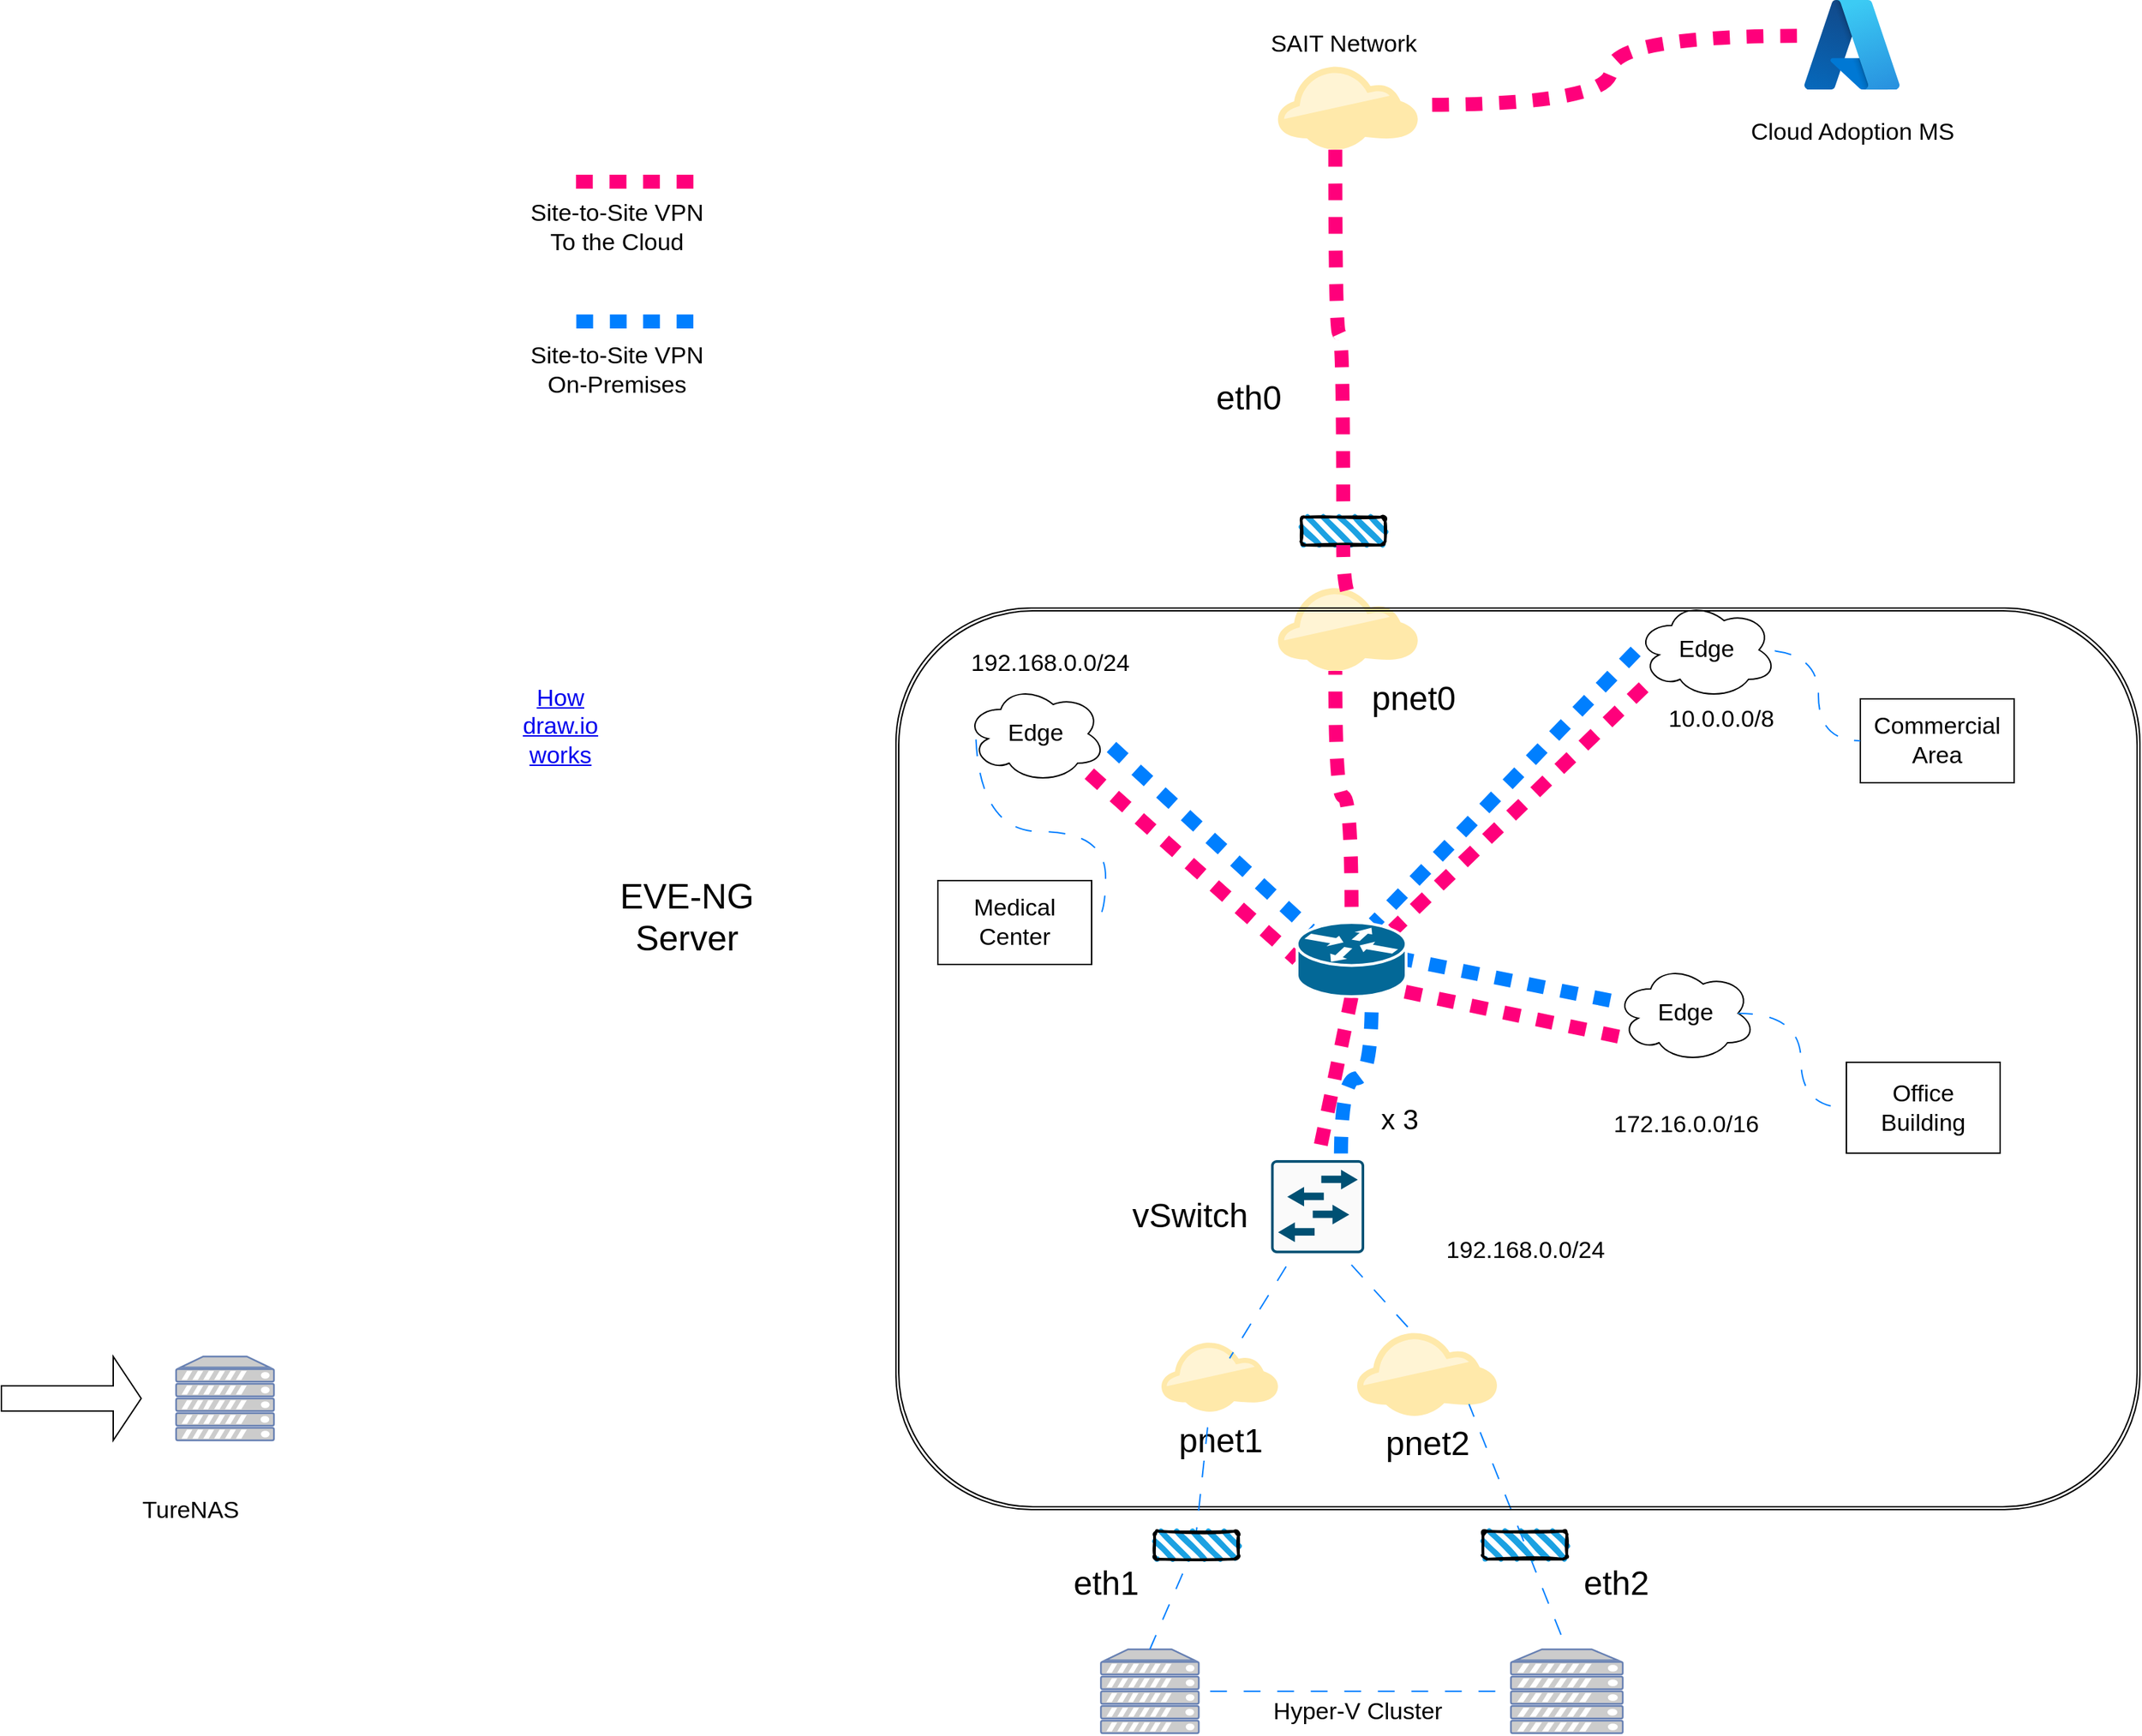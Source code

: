 <mxfile version="24.6.4" type="github">
  <diagram name="Page-1" id="jrThCYsuS3wixjycTsM8">
    <mxGraphModel dx="2759" dy="2338" grid="1" gridSize="10" guides="1" tooltips="1" connect="1" arrows="1" fold="1" page="1" pageScale="1" pageWidth="850" pageHeight="1100" math="0" shadow="0">
      <root>
        <mxCell id="0" />
        <mxCell id="1" parent="0" />
        <mxCell id="6mGawIAPWgqgbx2S7A8o-1" value="&lt;font style=&quot;font-size: 17px;&quot;&gt;Edge&lt;/font&gt;" style="ellipse;shape=cloud;whiteSpace=wrap;html=1;" parent="1" vertex="1">
          <mxGeometry x="40" y="190" width="100" height="70" as="geometry" />
        </mxCell>
        <mxCell id="6mGawIAPWgqgbx2S7A8o-2" value="&lt;span style=&quot;font-size: 17px;&quot;&gt;Edge&lt;/span&gt;" style="ellipse;shape=cloud;whiteSpace=wrap;html=1;" parent="1" vertex="1">
          <mxGeometry x="505" y="390" width="100" height="70" as="geometry" />
        </mxCell>
        <mxCell id="6mGawIAPWgqgbx2S7A8o-3" value="&lt;font style=&quot;font-size: 17px;&quot;&gt;Edge&lt;/font&gt;" style="ellipse;shape=cloud;whiteSpace=wrap;html=1;" parent="1" vertex="1">
          <mxGeometry x="520" y="130" width="100" height="70" as="geometry" />
        </mxCell>
        <mxCell id="6mGawIAPWgqgbx2S7A8o-6" value="" style="endArrow=none;html=1;rounded=0;strokeColor=#007FFF;edgeStyle=orthogonalEdgeStyle;curved=1;dashed=1;dashPattern=12 12;entryX=0.07;entryY=0.4;entryDx=0;entryDy=0;entryPerimeter=0;flowAnimation=1;exitX=1;exitY=0.5;exitDx=0;exitDy=0;" parent="1" source="6mGawIAPWgqgbx2S7A8o-8" target="6mGawIAPWgqgbx2S7A8o-1" edge="1">
          <mxGeometry width="50" height="50" relative="1" as="geometry">
            <mxPoint x="80" y="240" as="sourcePoint" />
            <mxPoint x="450" y="330" as="targetPoint" />
          </mxGeometry>
        </mxCell>
        <mxCell id="6mGawIAPWgqgbx2S7A8o-7" value="&lt;font style=&quot;font-size: 17px;&quot;&gt;Office Building&lt;/font&gt;" style="rounded=0;whiteSpace=wrap;html=1;fontFamily=Helvetica;fontSize=11;fontColor=default;labelBackgroundColor=default;" parent="1" vertex="1">
          <mxGeometry x="670" y="460" width="110" height="65" as="geometry" />
        </mxCell>
        <mxCell id="6mGawIAPWgqgbx2S7A8o-8" value="&lt;font style=&quot;font-size: 17px;&quot;&gt;Medical Center&lt;/font&gt;" style="rounded=0;whiteSpace=wrap;html=1;fontFamily=Helvetica;fontSize=11;fontColor=default;labelBackgroundColor=default;" parent="1" vertex="1">
          <mxGeometry x="20" y="330" width="110" height="60" as="geometry" />
        </mxCell>
        <mxCell id="6mGawIAPWgqgbx2S7A8o-9" value="&lt;font style=&quot;font-size: 17px;&quot;&gt;Commercial Area&lt;/font&gt;" style="rounded=0;whiteSpace=wrap;html=1;fontFamily=Helvetica;fontSize=11;fontColor=default;labelBackgroundColor=default;" parent="1" vertex="1">
          <mxGeometry x="680" y="200" width="110" height="60" as="geometry" />
        </mxCell>
        <mxCell id="6mGawIAPWgqgbx2S7A8o-10" value="" style="endArrow=none;html=1;rounded=0;dashed=1;dashPattern=12 12;strokeColor=#007FFF;align=center;verticalAlign=middle;fontFamily=Helvetica;fontSize=11;fontColor=default;labelBackgroundColor=default;edgeStyle=orthogonalEdgeStyle;flowAnimation=1;curved=1;entryX=0;entryY=0.5;entryDx=0;entryDy=0;exitX=0.875;exitY=0.5;exitDx=0;exitDy=0;exitPerimeter=0;" parent="1" source="6mGawIAPWgqgbx2S7A8o-3" target="6mGawIAPWgqgbx2S7A8o-9" edge="1">
          <mxGeometry width="50" height="50" relative="1" as="geometry">
            <mxPoint x="400" y="380" as="sourcePoint" />
            <mxPoint x="450" y="330" as="targetPoint" />
          </mxGeometry>
        </mxCell>
        <mxCell id="6mGawIAPWgqgbx2S7A8o-12" value="" style="endArrow=none;html=1;rounded=0;dashed=1;dashPattern=12 12;strokeColor=#007FFF;align=center;verticalAlign=middle;fontFamily=Helvetica;fontSize=11;fontColor=default;labelBackgroundColor=default;edgeStyle=orthogonalEdgeStyle;flowAnimation=1;curved=1;exitX=0;exitY=0.5;exitDx=0;exitDy=0;entryX=0.875;entryY=0.5;entryDx=0;entryDy=0;entryPerimeter=0;" parent="1" source="6mGawIAPWgqgbx2S7A8o-7" target="6mGawIAPWgqgbx2S7A8o-2" edge="1">
          <mxGeometry width="50" height="50" relative="1" as="geometry">
            <mxPoint x="400" y="380" as="sourcePoint" />
            <mxPoint x="450" y="330" as="targetPoint" />
          </mxGeometry>
        </mxCell>
        <mxCell id="6mGawIAPWgqgbx2S7A8o-13" value="" style="shape=filledEdge;rounded=0;fixDash=1;endArrow=none;strokeWidth=10;fillColor=none;html=1;dashed=1;dashPattern=12 12;strokeColor=#007FFF;align=center;verticalAlign=middle;fontFamily=Helvetica;fontSize=11;fontColor=default;labelBackgroundColor=default;flowAnimation=1;exitX=0.07;exitY=0.4;exitDx=0;exitDy=0;exitPerimeter=0;entryX=0.704;entryY=0.01;entryDx=0;entryDy=0;entryPerimeter=0;" parent="1" source="6mGawIAPWgqgbx2S7A8o-3" edge="1" target="csZzhHP3Tv6w-QQpMZuR-1">
          <mxGeometry width="60" height="40" relative="1" as="geometry">
            <mxPoint x="430" y="410" as="sourcePoint" />
            <mxPoint x="340" y="350" as="targetPoint" />
          </mxGeometry>
        </mxCell>
        <mxCell id="6mGawIAPWgqgbx2S7A8o-14" value="" style="shape=filledEdge;rounded=0;fixDash=1;endArrow=none;strokeWidth=10;fillColor=none;html=1;dashed=1;dashPattern=12 12;strokeColor=#007FFF;align=center;verticalAlign=middle;fontFamily=Helvetica;fontSize=11;fontColor=default;labelBackgroundColor=default;flowAnimation=1;exitX=0.96;exitY=0.526;exitDx=0;exitDy=0;exitPerimeter=0;entryX=0.12;entryY=0.1;entryDx=0;entryDy=0;entryPerimeter=0;" parent="1" source="6mGawIAPWgqgbx2S7A8o-1" target="csZzhHP3Tv6w-QQpMZuR-1" edge="1">
          <mxGeometry width="60" height="40" relative="1" as="geometry">
            <mxPoint x="390" y="370" as="sourcePoint" />
            <mxPoint x="295" y="365" as="targetPoint" />
          </mxGeometry>
        </mxCell>
        <mxCell id="6mGawIAPWgqgbx2S7A8o-15" value="" style="shape=filledEdge;rounded=0;fixDash=1;endArrow=none;strokeWidth=10;fillColor=none;html=1;dashed=1;dashPattern=12 12;strokeColor=#007FFF;align=center;verticalAlign=middle;fontFamily=Helvetica;fontSize=11;fontColor=default;labelBackgroundColor=default;flowAnimation=1;entryX=1;entryY=0.5;entryDx=0;entryDy=0;entryPerimeter=0;exitX=0.07;exitY=0.4;exitDx=0;exitDy=0;exitPerimeter=0;" parent="1" source="6mGawIAPWgqgbx2S7A8o-2" target="csZzhHP3Tv6w-QQpMZuR-1" edge="1">
          <mxGeometry width="60" height="40" relative="1" as="geometry">
            <mxPoint x="390" y="370" as="sourcePoint" />
            <mxPoint x="357.5" y="380" as="targetPoint" />
          </mxGeometry>
        </mxCell>
        <mxCell id="6mGawIAPWgqgbx2S7A8o-16" value="" style="curved=1;rounded=0;fixDash=1;endArrow=none;strokeWidth=10;fillColor=none;edgeStyle=orthogonalEdgeStyle;html=1;strokeColor=#ff007b;align=center;verticalAlign=middle;fontFamily=Helvetica;fontSize=11;fontColor=default;labelBackgroundColor=default;flowAnimation=1;exitX=0.5;exitY=0;exitDx=0;exitDy=0;exitPerimeter=0;dashed=1;dashPattern=12 12;entryX=0.41;entryY=1;entryDx=0;entryDy=0;entryPerimeter=0;" parent="1" source="csZzhHP3Tv6w-QQpMZuR-1" target="csZzhHP3Tv6w-QQpMZuR-7" edge="1">
          <mxGeometry width="60" height="40" relative="1" as="geometry">
            <mxPoint x="310" y="356" as="sourcePoint" />
            <mxPoint x="290" y="180" as="targetPoint" />
          </mxGeometry>
        </mxCell>
        <mxCell id="6mGawIAPWgqgbx2S7A8o-17" value="" style="image;aspect=fixed;html=1;points=[];align=center;fontSize=12;image=img/lib/azure2/other/Azure_A.svg;fontFamily=Helvetica;fontColor=default;labelBackgroundColor=default;" parent="1" vertex="1">
          <mxGeometry x="640" y="-300" width="68" height="64.12" as="geometry" />
        </mxCell>
        <mxCell id="6mGawIAPWgqgbx2S7A8o-23" value="&lt;font style=&quot;font-size: 24px;&quot;&gt;pnet1&lt;/font&gt;" style="points=[[0,0.64,0],[0.2,0.15,0],[0.4,0.01,0],[0.79,0.25,0],[1,0.65,0],[0.8,0.86,0],[0.41,1,0],[0.16,0.86,0]];verticalLabelPosition=bottom;sketch=0;html=1;verticalAlign=top;aspect=fixed;align=center;pointerEvents=1;shape=mxgraph.cisco19.cloud2;fillColor=#FFE9AA;strokeColor=none;fontFamily=Helvetica;fontSize=11;fontColor=default;labelBackgroundColor=default;" parent="1" vertex="1">
          <mxGeometry x="180.01" y="660" width="83.33" height="50" as="geometry" />
        </mxCell>
        <mxCell id="6mGawIAPWgqgbx2S7A8o-25" value="" style="fontColor=#0066CC;verticalAlign=top;verticalLabelPosition=bottom;labelPosition=center;align=center;html=1;outlineConnect=0;fillColor=#CCCCCC;strokeColor=#6881B3;gradientColor=none;gradientDirection=north;strokeWidth=2;shape=mxgraph.networks.server;fontFamily=Helvetica;fontSize=11;labelBackgroundColor=default;" parent="1" vertex="1">
          <mxGeometry x="136.67" y="880" width="70" height="60" as="geometry" />
        </mxCell>
        <mxCell id="6mGawIAPWgqgbx2S7A8o-27" value="&lt;font style=&quot;font-size: 17px;&quot;&gt;Hyper-V Cluster&lt;/font&gt;" style="text;html=1;align=center;verticalAlign=middle;resizable=0;points=[];autosize=1;strokeColor=none;fillColor=none;fontFamily=Helvetica;fontSize=11;fontColor=default;labelBackgroundColor=default;" parent="1" vertex="1">
          <mxGeometry x="250" y="910" width="140" height="30" as="geometry" />
        </mxCell>
        <mxCell id="6mGawIAPWgqgbx2S7A8o-28" value="&lt;font style=&quot;font-size: 17px;&quot;&gt;SAIT Network&lt;/font&gt;" style="text;html=1;align=center;verticalAlign=middle;resizable=0;points=[];autosize=1;strokeColor=none;fillColor=none;fontFamily=Helvetica;fontSize=11;fontColor=default;labelBackgroundColor=default;" parent="1" vertex="1">
          <mxGeometry x="245.02" y="-282.94" width="130" height="30" as="geometry" />
        </mxCell>
        <mxCell id="6mGawIAPWgqgbx2S7A8o-32" value="" style="fontColor=#0066CC;verticalAlign=top;verticalLabelPosition=bottom;labelPosition=center;align=center;html=1;outlineConnect=0;fillColor=#CCCCCC;strokeColor=#6881B3;gradientColor=none;gradientDirection=north;strokeWidth=2;shape=mxgraph.networks.server;fontFamily=Helvetica;fontSize=11;labelBackgroundColor=default;" parent="1" vertex="1">
          <mxGeometry x="430" y="880" width="80" height="60" as="geometry" />
        </mxCell>
        <mxCell id="6mGawIAPWgqgbx2S7A8o-33" value="&lt;font style=&quot;font-size: 17px;&quot;&gt;Cloud Adoption MS&lt;/font&gt;" style="text;html=1;align=center;verticalAlign=middle;resizable=0;points=[];autosize=1;strokeColor=none;fillColor=none;fontFamily=Helvetica;fontSize=11;fontColor=default;labelBackgroundColor=default;" parent="1" vertex="1">
          <mxGeometry x="589" y="-220" width="170" height="30" as="geometry" />
        </mxCell>
        <mxCell id="1L5787LJu1XgPHwTJM3e-3" value="" style="rounded=1;whiteSpace=wrap;html=1;strokeWidth=2;fillWeight=4;hachureGap=8;hachureAngle=45;fillColor=#1ba1e2;sketch=1;" parent="1" vertex="1">
          <mxGeometry x="280.02" y="70" width="60" height="20" as="geometry" />
        </mxCell>
        <mxCell id="1L5787LJu1XgPHwTJM3e-4" value="&lt;font style=&quot;font-size: 24px;&quot;&gt;eth0&lt;/font&gt;" style="text;html=1;align=center;verticalAlign=middle;resizable=0;points=[];autosize=1;strokeColor=none;fillColor=none;" parent="1" vertex="1">
          <mxGeometry x="206.67" y="-35" width="70" height="40" as="geometry" />
        </mxCell>
        <mxCell id="1L5787LJu1XgPHwTJM3e-5" value="" style="shape=filledEdge;rounded=0;fixDash=1;endArrow=none;strokeWidth=10;fillColor=none;html=1;dashed=1;dashPattern=12 12;strokeColor=#007FFF;align=center;verticalAlign=middle;fontFamily=Helvetica;fontSize=11;fontColor=default;labelBackgroundColor=default;flowAnimation=1;entryX=0.75;entryY=0;entryDx=0;entryDy=0;entryPerimeter=0;edgeStyle=orthogonalEdgeStyle;elbow=vertical;curved=1;exitX=0.685;exitY=0.998;exitDx=0;exitDy=0;exitPerimeter=0;" parent="1" source="csZzhHP3Tv6w-QQpMZuR-1" target="1L5787LJu1XgPHwTJM3e-10" edge="1">
          <mxGeometry width="60" height="40" relative="1" as="geometry">
            <mxPoint x="325" y="407" as="sourcePoint" />
            <mxPoint x="271.67" y="546" as="targetPoint" />
          </mxGeometry>
        </mxCell>
        <mxCell id="1L5787LJu1XgPHwTJM3e-10" value="" style="sketch=0;points=[[0.015,0.015,0],[0.985,0.015,0],[0.985,0.985,0],[0.015,0.985,0],[0.25,0,0],[0.5,0,0],[0.75,0,0],[1,0.25,0],[1,0.5,0],[1,0.75,0],[0.75,1,0],[0.5,1,0],[0.25,1,0],[0,0.75,0],[0,0.5,0],[0,0.25,0]];verticalLabelPosition=bottom;html=1;verticalAlign=top;aspect=fixed;align=center;pointerEvents=1;shape=mxgraph.cisco19.rect;prIcon=l2_switch;fillColor=#FAFAFA;strokeColor=#005073;" parent="1" vertex="1">
          <mxGeometry x="258.4" y="530" width="66.62" height="66.62" as="geometry" />
        </mxCell>
        <mxCell id="1L5787LJu1XgPHwTJM3e-15" value="" style="endArrow=none;html=1;rounded=0;exitX=0;exitY=0.5;exitDx=0;exitDy=0;exitPerimeter=0;entryX=1;entryY=0.5;entryDx=0;entryDy=0;entryPerimeter=0;strokeColor=#007FFF;dashed=1;flowAnimation=1;dashPattern=12 12;strokeWidth=1;shadow=0;" parent="1" source="6mGawIAPWgqgbx2S7A8o-32" target="6mGawIAPWgqgbx2S7A8o-25" edge="1">
          <mxGeometry width="50" height="50" relative="1" as="geometry">
            <mxPoint x="309" y="787" as="sourcePoint" />
            <mxPoint x="265" y="820" as="targetPoint" />
          </mxGeometry>
        </mxCell>
        <mxCell id="1L5787LJu1XgPHwTJM3e-19" value="" style="points=[[0,0.64,0],[0.2,0.15,0],[0.4,0.01,0],[0.79,0.25,0],[1,0.65,0],[0.8,0.86,0],[0.41,1,0],[0.16,0.86,0]];verticalLabelPosition=bottom;sketch=0;html=1;verticalAlign=top;aspect=fixed;align=center;pointerEvents=1;shape=mxgraph.cisco19.cloud2;fillColor=#FFE9AA;strokeColor=none;" parent="1" vertex="1">
          <mxGeometry x="263.34" y="-252.94" width="100" height="60" as="geometry" />
        </mxCell>
        <mxCell id="1L5787LJu1XgPHwTJM3e-21" value="" style="shape=filledEdge;curved=1;rounded=0;fixDash=1;endArrow=none;strokeWidth=10;fillColor=none;edgeStyle=orthogonalEdgeStyle;html=1;dashed=1;dashPattern=12 12;strokeColor=#ff007b;align=center;verticalAlign=middle;fontFamily=Helvetica;fontSize=11;fontColor=default;labelBackgroundColor=default;flowAnimation=1;exitX=0.5;exitY=0;exitDx=0;exitDy=0;entryX=0.41;entryY=1;entryDx=0;entryDy=0;entryPerimeter=0;" parent="1" source="1L5787LJu1XgPHwTJM3e-3" target="1L5787LJu1XgPHwTJM3e-19" edge="1">
          <mxGeometry width="60" height="40" relative="1" as="geometry">
            <mxPoint x="320" y="366" as="sourcePoint" />
            <mxPoint x="320" y="40" as="targetPoint" />
          </mxGeometry>
        </mxCell>
        <mxCell id="1L5787LJu1XgPHwTJM3e-22" value="" style="shape=filledEdge;curved=1;rounded=0;fixDash=1;endArrow=none;strokeWidth=10;fillColor=none;edgeStyle=orthogonalEdgeStyle;html=1;dashed=1;dashPattern=12 12;strokeColor=#ff007b;align=center;verticalAlign=middle;fontFamily=Helvetica;fontSize=11;fontColor=default;labelBackgroundColor=default;flowAnimation=1;exitX=0.99;exitY=0.467;exitDx=0;exitDy=0;entryX=-0.02;entryY=0.4;entryDx=0;entryDy=0;entryPerimeter=0;exitPerimeter=0;" parent="1" source="1L5787LJu1XgPHwTJM3e-19" target="6mGawIAPWgqgbx2S7A8o-17" edge="1">
          <mxGeometry width="60" height="40" relative="1" as="geometry">
            <mxPoint x="305" y="20" as="sourcePoint" />
            <mxPoint x="296" y="-175" as="targetPoint" />
          </mxGeometry>
        </mxCell>
        <mxCell id="1L5787LJu1XgPHwTJM3e-24" value="" style="shape=filledEdge;curved=1;rounded=0;fixDash=1;endArrow=none;strokeWidth=10;fillColor=none;edgeStyle=orthogonalEdgeStyle;html=1;dashed=1;dashPattern=12 12;strokeColor=#ff007b;align=center;verticalAlign=middle;fontFamily=Helvetica;fontSize=11;fontColor=default;labelBackgroundColor=default;flowAnimation=1;" parent="1" edge="1">
          <mxGeometry width="60" height="40" relative="1" as="geometry">
            <mxPoint x="-250" y="-170" as="sourcePoint" />
            <mxPoint x="-150" y="-170" as="targetPoint" />
          </mxGeometry>
        </mxCell>
        <mxCell id="1L5787LJu1XgPHwTJM3e-25" value="&lt;font style=&quot;font-size: 17px;&quot;&gt;Site-to-Site VPN&lt;br&gt;To the Cloud&lt;/font&gt;" style="text;html=1;align=center;verticalAlign=middle;resizable=0;points=[];autosize=1;strokeColor=none;fillColor=none;" parent="1" vertex="1">
          <mxGeometry x="-285" y="-162" width="150" height="50" as="geometry" />
        </mxCell>
        <mxCell id="1L5787LJu1XgPHwTJM3e-26" value="" style="shape=filledEdge;rounded=0;fixDash=1;endArrow=none;strokeWidth=10;fillColor=none;edgeStyle=entityRelationEdgeStyle;html=1;dashed=1;dashPattern=12 12;strokeColor=#007FFF;align=center;verticalAlign=middle;fontFamily=Helvetica;fontSize=11;fontColor=default;labelBackgroundColor=default;flowAnimation=1;curved=1;" parent="1" edge="1">
          <mxGeometry width="60" height="40" relative="1" as="geometry">
            <mxPoint x="-250" y="-70" as="sourcePoint" />
            <mxPoint x="-150" y="-70" as="targetPoint" />
            <Array as="points">
              <mxPoint x="200" y="220" />
            </Array>
          </mxGeometry>
        </mxCell>
        <mxCell id="1L5787LJu1XgPHwTJM3e-27" value="&lt;font style=&quot;font-size: 17px;&quot;&gt;Site-to-Site VPN&lt;/font&gt;&lt;div&gt;&lt;font style=&quot;font-size: 17px;&quot;&gt;On-Premises&lt;/font&gt;&lt;/div&gt;" style="text;html=1;align=center;verticalAlign=middle;resizable=0;points=[];autosize=1;strokeColor=none;fillColor=none;" parent="1" vertex="1">
          <mxGeometry x="-285" y="-60" width="150" height="50" as="geometry" />
        </mxCell>
        <mxCell id="1L5787LJu1XgPHwTJM3e-29" value="" style="shape=filledEdge;rounded=0;fixDash=1;endArrow=none;strokeWidth=10;fillColor=none;html=1;dashed=1;dashPattern=12 12;strokeColor=#ff007b;align=center;verticalAlign=middle;fontFamily=Helvetica;fontSize=11;fontColor=default;labelBackgroundColor=default;flowAnimation=1;entryX=0;entryY=0.5;entryDx=0;entryDy=0;entryPerimeter=0;exitX=0.8;exitY=0.8;exitDx=0;exitDy=0;exitPerimeter=0;" parent="1" source="6mGawIAPWgqgbx2S7A8o-1" target="csZzhHP3Tv6w-QQpMZuR-1" edge="1">
          <mxGeometry width="60" height="40" relative="1" as="geometry">
            <mxPoint x="110" y="430" as="sourcePoint" />
            <mxPoint x="277.0" y="374" as="targetPoint" />
          </mxGeometry>
        </mxCell>
        <mxCell id="1L5787LJu1XgPHwTJM3e-30" value="" style="shape=filledEdge;rounded=0;fixDash=1;endArrow=none;strokeWidth=10;fillColor=none;html=1;dashed=1;dashPattern=12 12;strokeColor=#ff007b;align=center;verticalAlign=middle;fontFamily=Helvetica;fontSize=11;fontColor=default;labelBackgroundColor=default;flowAnimation=1;entryX=0.88;entryY=0.1;entryDx=0;entryDy=0;entryPerimeter=0;exitX=0.13;exitY=0.77;exitDx=0;exitDy=0;exitPerimeter=0;" parent="1" source="6mGawIAPWgqgbx2S7A8o-3" target="csZzhHP3Tv6w-QQpMZuR-1" edge="1">
          <mxGeometry width="60" height="40" relative="1" as="geometry">
            <mxPoint x="130" y="256" as="sourcePoint" />
            <mxPoint x="358" y="365" as="targetPoint" />
          </mxGeometry>
        </mxCell>
        <mxCell id="1L5787LJu1XgPHwTJM3e-31" value="" style="shape=filledEdge;rounded=0;fixDash=1;endArrow=none;strokeWidth=10;fillColor=none;html=1;dashed=1;dashPattern=12 12;strokeColor=#ff007b;align=center;verticalAlign=middle;fontFamily=Helvetica;fontSize=11;fontColor=default;labelBackgroundColor=default;flowAnimation=1;entryX=0.88;entryY=0.9;entryDx=0;entryDy=0;entryPerimeter=0;exitX=0.13;exitY=0.77;exitDx=0;exitDy=0;exitPerimeter=0;" parent="1" source="6mGawIAPWgqgbx2S7A8o-2" target="csZzhHP3Tv6w-QQpMZuR-1" edge="1">
          <mxGeometry width="60" height="40" relative="1" as="geometry">
            <mxPoint x="140" y="266" as="sourcePoint" />
            <mxPoint x="350" y="398" as="targetPoint" />
          </mxGeometry>
        </mxCell>
        <mxCell id="1L5787LJu1XgPHwTJM3e-32" value="" style="shape=filledEdge;rounded=0;fixDash=1;endArrow=none;strokeWidth=10;fillColor=none;html=1;dashed=1;dashPattern=12 12;strokeColor=#ff007b;align=center;verticalAlign=middle;fontFamily=Helvetica;fontSize=11;fontColor=default;labelBackgroundColor=default;flowAnimation=1;exitX=0.5;exitY=0;exitDx=0;exitDy=0;exitPerimeter=0;entryX=0.5;entryY=1;entryDx=0;entryDy=0;entryPerimeter=0;" parent="1" source="1L5787LJu1XgPHwTJM3e-10" target="csZzhHP3Tv6w-QQpMZuR-1" edge="1">
          <mxGeometry width="60" height="40" relative="1" as="geometry">
            <mxPoint x="250" y="450" as="sourcePoint" />
            <mxPoint x="301.0" y="398" as="targetPoint" />
          </mxGeometry>
        </mxCell>
        <mxCell id="1L5787LJu1XgPHwTJM3e-33" value="&lt;font style=&quot;font-size: 17px;&quot;&gt;192.168.0.0/24&lt;/font&gt;" style="text;html=1;align=center;verticalAlign=middle;resizable=0;points=[];autosize=1;strokeColor=none;fillColor=none;" parent="1" vertex="1">
          <mxGeometry x="30" y="160" width="140" height="30" as="geometry" />
        </mxCell>
        <mxCell id="1L5787LJu1XgPHwTJM3e-34" value="&lt;font style=&quot;font-size: 17px;&quot;&gt;172.16.0.0/16&lt;/font&gt;" style="text;html=1;align=center;verticalAlign=middle;resizable=0;points=[];autosize=1;strokeColor=none;fillColor=none;" parent="1" vertex="1">
          <mxGeometry x="490" y="490" width="130" height="30" as="geometry" />
        </mxCell>
        <mxCell id="1L5787LJu1XgPHwTJM3e-35" value="&lt;font style=&quot;font-size: 17px;&quot;&gt;10.0.0.0/8&lt;/font&gt;" style="text;html=1;align=center;verticalAlign=middle;resizable=0;points=[];autosize=1;strokeColor=none;fillColor=none;" parent="1" vertex="1">
          <mxGeometry x="530" y="200" width="100" height="30" as="geometry" />
        </mxCell>
        <mxCell id="1L5787LJu1XgPHwTJM3e-37" value="&lt;font style=&quot;font-size: 17px;&quot;&gt;192.168.0.0/24&lt;/font&gt;" style="text;html=1;align=center;verticalAlign=middle;resizable=0;points=[];autosize=1;strokeColor=none;fillColor=none;" parent="1" vertex="1">
          <mxGeometry x="370" y="580" width="140" height="30" as="geometry" />
        </mxCell>
        <mxCell id="1L5787LJu1XgPHwTJM3e-38" value="&lt;font style=&quot;font-size: 25px;&quot;&gt;EVE-NG&lt;/font&gt;&lt;div style=&quot;font-size: 25px;&quot;&gt;&lt;font style=&quot;font-size: 25px;&quot;&gt;Server&lt;/font&gt;&lt;/div&gt;" style="text;html=1;align=center;verticalAlign=middle;resizable=0;points=[];autosize=1;strokeColor=none;fillColor=none;" parent="1" vertex="1">
          <mxGeometry x="-220" y="320" width="120" height="70" as="geometry" />
        </mxCell>
        <UserObject label="&lt;font style=&quot;font-size: 17px;&quot;&gt;How draw.io works&lt;/font&gt;" link="https://app.diagrams.net/?src=about#HSohal-03%2FDraw.io%2Fmain%2FStarting%2Fstarting.drawio%23{&quot;pageId&quot;%3A&quot;WkjME66y32wmrguLPD_M&quot;}" linkTarget="_blank" id="1L5787LJu1XgPHwTJM3e-41">
          <mxCell style="text;html=1;strokeColor=none;fillColor=none;whiteSpace=wrap;align=center;verticalAlign=middle;fontColor=#0000EE;fontStyle=4;" parent="1" vertex="1">
            <mxGeometry x="-280" y="200" width="60" height="40" as="geometry" />
          </mxCell>
        </UserObject>
        <mxCell id="1L5787LJu1XgPHwTJM3e-43" value="" style="fontColor=#0066CC;verticalAlign=top;verticalLabelPosition=bottom;labelPosition=center;align=center;html=1;outlineConnect=0;fillColor=#CCCCCC;strokeColor=#6881B3;gradientColor=none;gradientDirection=north;strokeWidth=2;shape=mxgraph.networks.server;fontFamily=Helvetica;fontSize=11;labelBackgroundColor=default;" parent="1" vertex="1">
          <mxGeometry x="-525" y="670.5" width="70" height="60" as="geometry" />
        </mxCell>
        <mxCell id="1L5787LJu1XgPHwTJM3e-45" value="&lt;font style=&quot;font-size: 17px;&quot;&gt;TureNAS&lt;/font&gt;" style="text;html=1;align=center;verticalAlign=middle;resizable=0;points=[];autosize=1;strokeColor=none;fillColor=none;" parent="1" vertex="1">
          <mxGeometry x="-560" y="765.5" width="90" height="30" as="geometry" />
        </mxCell>
        <mxCell id="1L5787LJu1XgPHwTJM3e-47" value="&lt;font style=&quot;font-size: 20px;&quot;&gt;x 3&lt;/font&gt;" style="text;html=1;align=center;verticalAlign=middle;resizable=0;points=[];autosize=1;strokeColor=none;fillColor=none;" parent="1" vertex="1">
          <mxGeometry x="325.02" y="480" width="50" height="40" as="geometry" />
        </mxCell>
        <mxCell id="AoQXtGAxu0GQkbMHswNZ-3" value="" style="shape=singleArrow;whiteSpace=wrap;html=1;" parent="1" vertex="1">
          <mxGeometry x="-650" y="670.5" width="100" height="60" as="geometry" />
        </mxCell>
        <mxCell id="csZzhHP3Tv6w-QQpMZuR-1" value="" style="shape=mxgraph.cisco.routers.router;sketch=0;html=1;pointerEvents=1;dashed=0;fillColor=#036897;strokeColor=#ffffff;strokeWidth=2;verticalLabelPosition=bottom;verticalAlign=top;align=center;outlineConnect=0;" vertex="1" parent="1">
          <mxGeometry x="277" y="360" width="78" height="53" as="geometry" />
        </mxCell>
        <mxCell id="csZzhHP3Tv6w-QQpMZuR-7" value="" style="points=[[0,0.64,0],[0.2,0.15,0],[0.4,0.01,0],[0.79,0.25,0],[1,0.65,0],[0.8,0.86,0],[0.41,1,0],[0.16,0.86,0]];verticalLabelPosition=bottom;sketch=0;html=1;verticalAlign=top;aspect=fixed;align=center;pointerEvents=1;shape=mxgraph.cisco19.cloud2;fillColor=#FFE9AA;strokeColor=none;" vertex="1" parent="1">
          <mxGeometry x="263.34" y="120" width="100" height="60" as="geometry" />
        </mxCell>
        <mxCell id="csZzhHP3Tv6w-QQpMZuR-9" value="" style="shape=filledEdge;curved=1;rounded=0;fixDash=1;endArrow=none;strokeWidth=10;fillColor=none;edgeStyle=orthogonalEdgeStyle;html=1;dashed=1;dashPattern=12 12;strokeColor=#ff007b;align=center;verticalAlign=middle;fontFamily=Helvetica;fontSize=11;fontColor=default;labelBackgroundColor=default;flowAnimation=1;entryX=0.5;entryY=1;entryDx=0;entryDy=0;exitX=0.555;exitY=0.179;exitDx=0;exitDy=0;exitPerimeter=0;" edge="1" parent="1" source="csZzhHP3Tv6w-QQpMZuR-7" target="1L5787LJu1XgPHwTJM3e-3">
          <mxGeometry width="60" height="40" relative="1" as="geometry">
            <mxPoint x="360" y="90" as="sourcePoint" />
            <mxPoint x="314" y="-183" as="targetPoint" />
            <Array as="points">
              <mxPoint x="310" y="130" />
            </Array>
          </mxGeometry>
        </mxCell>
        <mxCell id="csZzhHP3Tv6w-QQpMZuR-10" value="&lt;font style=&quot;font-size: 24px;&quot;&gt;pnet0&lt;/font&gt;" style="text;html=1;align=center;verticalAlign=middle;resizable=0;points=[];autosize=1;strokeColor=none;fillColor=none;" vertex="1" parent="1">
          <mxGeometry x="320" y="180" width="80" height="40" as="geometry" />
        </mxCell>
        <mxCell id="csZzhHP3Tv6w-QQpMZuR-14" value="" style="points=[[0,0.64,0],[0.2,0.15,0],[0.4,0.01,0],[0.79,0.25,0],[1,0.65,0],[0.8,0.86,0],[0.41,1,0],[0.16,0.86,0]];verticalLabelPosition=bottom;sketch=0;html=1;verticalAlign=top;aspect=fixed;align=center;pointerEvents=1;shape=mxgraph.cisco19.cloud2;fillColor=#FFE9AA;strokeColor=none;" vertex="1" parent="1">
          <mxGeometry x="320" y="653" width="100" height="60" as="geometry" />
        </mxCell>
        <mxCell id="csZzhHP3Tv6w-QQpMZuR-15" value="&lt;font style=&quot;font-size: 24px;&quot;&gt;pnet2&lt;/font&gt;" style="text;html=1;align=center;verticalAlign=middle;resizable=0;points=[];autosize=1;strokeColor=none;fillColor=none;" vertex="1" parent="1">
          <mxGeometry x="330" y="713" width="80" height="40" as="geometry" />
        </mxCell>
        <mxCell id="csZzhHP3Tv6w-QQpMZuR-17" value="" style="endArrow=none;html=1;rounded=0;exitX=0.5;exitY=0;exitDx=0;exitDy=0;exitPerimeter=0;strokeColor=#007FFF;dashed=1;flowAnimation=1;dashPattern=12 12;strokeWidth=1;shadow=0;entryX=0.8;entryY=0.86;entryDx=0;entryDy=0;entryPerimeter=0;" edge="1" parent="1" source="6mGawIAPWgqgbx2S7A8o-32" target="csZzhHP3Tv6w-QQpMZuR-14">
          <mxGeometry width="50" height="50" relative="1" as="geometry">
            <mxPoint x="395" y="880" as="sourcePoint" />
            <mxPoint x="230" y="780" as="targetPoint" />
          </mxGeometry>
        </mxCell>
        <mxCell id="csZzhHP3Tv6w-QQpMZuR-18" value="" style="endArrow=none;html=1;rounded=0;strokeColor=#007FFF;dashed=1;flowAnimation=1;dashPattern=12 12;strokeWidth=1;shadow=0;entryX=0.5;entryY=0;entryDx=0;entryDy=0;entryPerimeter=0;exitX=0.41;exitY=1;exitDx=0;exitDy=0;exitPerimeter=0;" edge="1" parent="1" source="csZzhHP3Tv6w-QQpMZuR-26" target="6mGawIAPWgqgbx2S7A8o-25">
          <mxGeometry width="50" height="50" relative="1" as="geometry">
            <mxPoint x="380" y="790" as="sourcePoint" />
            <mxPoint x="240" y="790" as="targetPoint" />
          </mxGeometry>
        </mxCell>
        <mxCell id="csZzhHP3Tv6w-QQpMZuR-22" value="" style="endArrow=none;html=1;rounded=0;strokeColor=#007FFF;dashed=1;flowAnimation=1;dashPattern=12 12;strokeWidth=1;shadow=0;entryX=0.584;entryY=0.236;entryDx=0;entryDy=0;entryPerimeter=0;exitX=0.25;exitY=1;exitDx=0;exitDy=0;exitPerimeter=0;" edge="1" parent="1" source="1L5787LJu1XgPHwTJM3e-10" target="6mGawIAPWgqgbx2S7A8o-23">
          <mxGeometry width="50" height="50" relative="1" as="geometry">
            <mxPoint x="224" y="720" as="sourcePoint" />
            <mxPoint x="215" y="850" as="targetPoint" />
          </mxGeometry>
        </mxCell>
        <mxCell id="csZzhHP3Tv6w-QQpMZuR-23" value="" style="endArrow=none;html=1;rounded=0;strokeColor=#007FFF;dashed=1;flowAnimation=1;dashPattern=12 12;strokeWidth=1;shadow=0;entryX=0.4;entryY=0.01;entryDx=0;entryDy=0;entryPerimeter=0;exitX=0.75;exitY=1;exitDx=0;exitDy=0;exitPerimeter=0;" edge="1" parent="1" source="1L5787LJu1XgPHwTJM3e-10" target="csZzhHP3Tv6w-QQpMZuR-14">
          <mxGeometry width="50" height="50" relative="1" as="geometry">
            <mxPoint x="234" y="730" as="sourcePoint" />
            <mxPoint x="225" y="860" as="targetPoint" />
          </mxGeometry>
        </mxCell>
        <mxCell id="csZzhHP3Tv6w-QQpMZuR-24" value="&lt;font style=&quot;font-size: 24px;&quot;&gt;vSwitch&lt;/font&gt;" style="text;html=1;align=center;verticalAlign=middle;resizable=0;points=[];autosize=1;strokeColor=none;fillColor=none;" vertex="1" parent="1">
          <mxGeometry x="145.02" y="550" width="110" height="40" as="geometry" />
        </mxCell>
        <mxCell id="csZzhHP3Tv6w-QQpMZuR-25" value="" style="shape=ext;double=1;rounded=1;whiteSpace=wrap;html=1;fillColor=none;strokeColor=default;glass=1;shadow=0;" vertex="1" parent="1">
          <mxGeometry x="-10" y="135" width="890" height="645" as="geometry" />
        </mxCell>
        <mxCell id="csZzhHP3Tv6w-QQpMZuR-27" value="" style="rounded=1;whiteSpace=wrap;html=1;strokeWidth=2;fillWeight=4;hachureGap=8;hachureAngle=45;fillColor=#1ba1e2;sketch=1;" vertex="1" parent="1">
          <mxGeometry x="410" y="795.5" width="60" height="20" as="geometry" />
        </mxCell>
        <mxCell id="csZzhHP3Tv6w-QQpMZuR-30" value="" style="endArrow=none;html=1;rounded=0;strokeColor=#007FFF;dashed=1;flowAnimation=1;dashPattern=12 12;strokeWidth=1;shadow=0;entryX=0.5;entryY=0;entryDx=0;entryDy=0;entryPerimeter=0;exitX=0.41;exitY=1;exitDx=0;exitDy=0;exitPerimeter=0;" edge="1" parent="1" source="6mGawIAPWgqgbx2S7A8o-23" target="csZzhHP3Tv6w-QQpMZuR-26">
          <mxGeometry width="50" height="50" relative="1" as="geometry">
            <mxPoint x="214" y="710" as="sourcePoint" />
            <mxPoint x="205" y="840" as="targetPoint" />
          </mxGeometry>
        </mxCell>
        <mxCell id="csZzhHP3Tv6w-QQpMZuR-26" value="" style="rounded=1;whiteSpace=wrap;html=1;strokeWidth=2;fillWeight=4;hachureGap=8;hachureAngle=45;fillColor=#1ba1e2;sketch=1;" vertex="1" parent="1">
          <mxGeometry x="175" y="795.5" width="60" height="20" as="geometry" />
        </mxCell>
        <mxCell id="csZzhHP3Tv6w-QQpMZuR-31" value="&lt;font style=&quot;font-size: 24px;&quot;&gt;eth2&lt;/font&gt;" style="text;html=1;align=center;verticalAlign=middle;resizable=0;points=[];autosize=1;strokeColor=none;fillColor=none;" vertex="1" parent="1">
          <mxGeometry x="470" y="813" width="70" height="40" as="geometry" />
        </mxCell>
        <mxCell id="csZzhHP3Tv6w-QQpMZuR-32" value="&lt;font style=&quot;font-size: 24px;&quot;&gt;eth1&lt;/font&gt;" style="text;html=1;align=center;verticalAlign=middle;resizable=0;points=[];autosize=1;strokeColor=none;fillColor=none;" vertex="1" parent="1">
          <mxGeometry x="105" y="813" width="70" height="40" as="geometry" />
        </mxCell>
      </root>
    </mxGraphModel>
  </diagram>
</mxfile>
